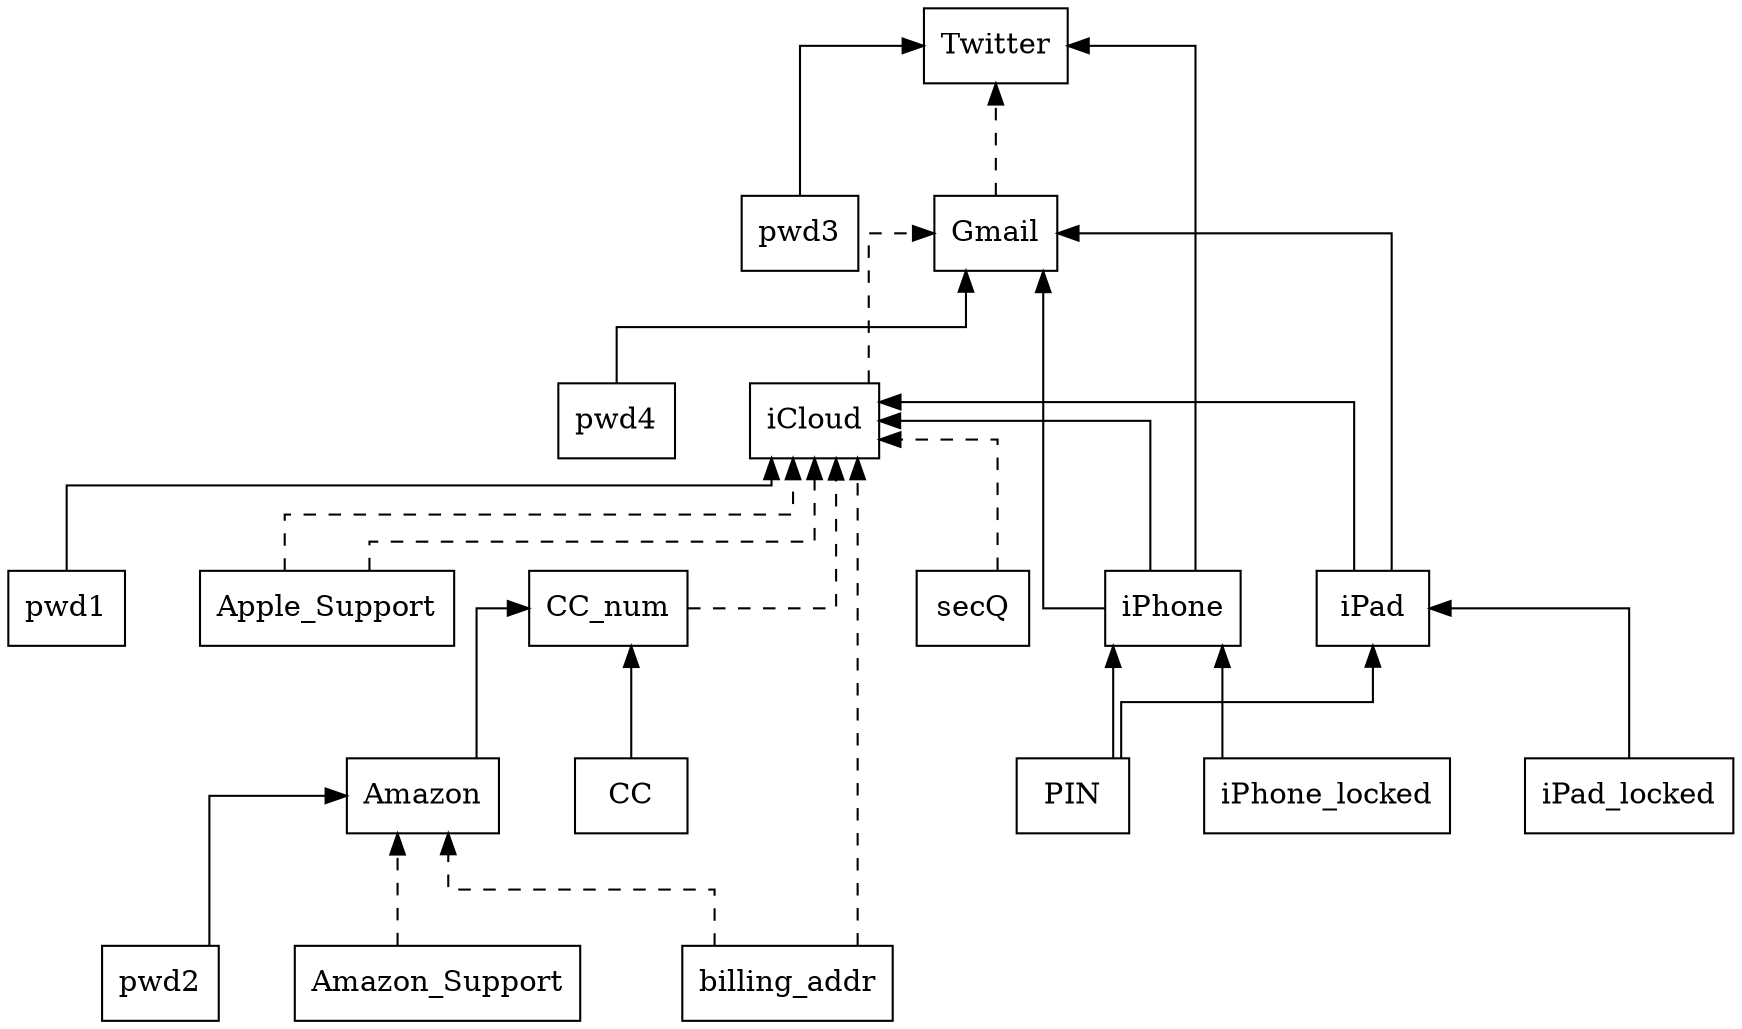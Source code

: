 // GraphViz .dot file generated by agtool 0.4.0 (2023-07-24)
// on Jul/26/2023 12:20:14 AM.
        
digraph MatHonan {
    rankdir="BT"; // https://graphviz.org/docs/attrs/rankdir/
    splines="ortho"; // https://graphviz.org/docs/attrs/splines/
    ranksep=".75"; // https://graphviz.org/docs/attrs/ranksep/
    nodesep=".5"; // https://graphviz.org/docs/attrs/nodesep/
    ordering="in"; // https://graphviz.org/docs/attrs/ordering/
    newrank="true"; // https://graphviz.org/docs/attrs/newrank/
    overlap="prism1000"; // https://graphviz.org/docs/attrs/overlap/
    overlap_scaling="-1.1"; // https://graphviz.org/docs/attrs/overlap_scaling/
    model="circuit"; // https://graphviz.org/docs/attrs/model/
    fontname="Times-Roman"; // https://graphviz.org/docs/attrs/fontname/
    
    // -----------------------------------------------------------------------
    // Nodes
    // -----------------------------------------------------------------------

    // Declare the set of nodes in the graph with attributes.
    iPhone_locked [shape="box"];
    iPad_locked [shape="box"];
    iPhone [shape="box"];
    iPad [shape="box"];
    Apple_Support [shape="box"];
    Amazon_Support [shape="box"];
    iCloud [shape="box"];
    Twitter [shape="box"];
    Amazon [shape="box"];
    Gmail [shape="box"];
    CC_num [shape="box"];
    pwd1 [shape="box"];
    pwd2 [shape="box"];
    pwd3 [shape="box"];
    pwd4 [shape="box"];
    secQ [shape="box"];
    PIN [shape="box"];
    billing_addr [shape="box"];
    CC [shape="box"];

    // -----------------------------------------------------------------------
    // Edges
    // -----------------------------------------------------------------------

    // Specify the set of edges from the graph.
    PIN -> iPhone [style="solid"];
    iPhone_locked -> iPhone [style="solid"];
    PIN -> iPad [style="solid"];
    iPad_locked -> iPad [style="solid"];
    pwd1 -> iCloud [style="solid"];
    Apple_Support -> iCloud [style="dashed"];
    CC_num -> iCloud [style="dashed"];
    billing_addr -> iCloud [style="dashed"];
    Apple_Support -> iCloud [style="dashed"];
    secQ -> iCloud [style="dashed"];
    iPhone -> iCloud [style="solid"];
    iPad -> iCloud [style="solid"];
    pwd3 -> Twitter [style="solid"];
    Gmail -> Twitter [style="dashed"];
    iPhone -> Twitter [style="solid"];
    pwd2 -> Amazon [style="solid"];
    Amazon_Support -> Amazon [style="dashed"];
    billing_addr -> Amazon [style="dashed"];
    pwd4 -> Gmail [style="solid"];
    iCloud -> Gmail [style="dashed"];
    iPhone -> Gmail [style="solid"];
    iPad -> Gmail [style="solid"];
    Amazon -> CC_num [style="solid"];
    CC -> CC_num [style="solid"];
}

